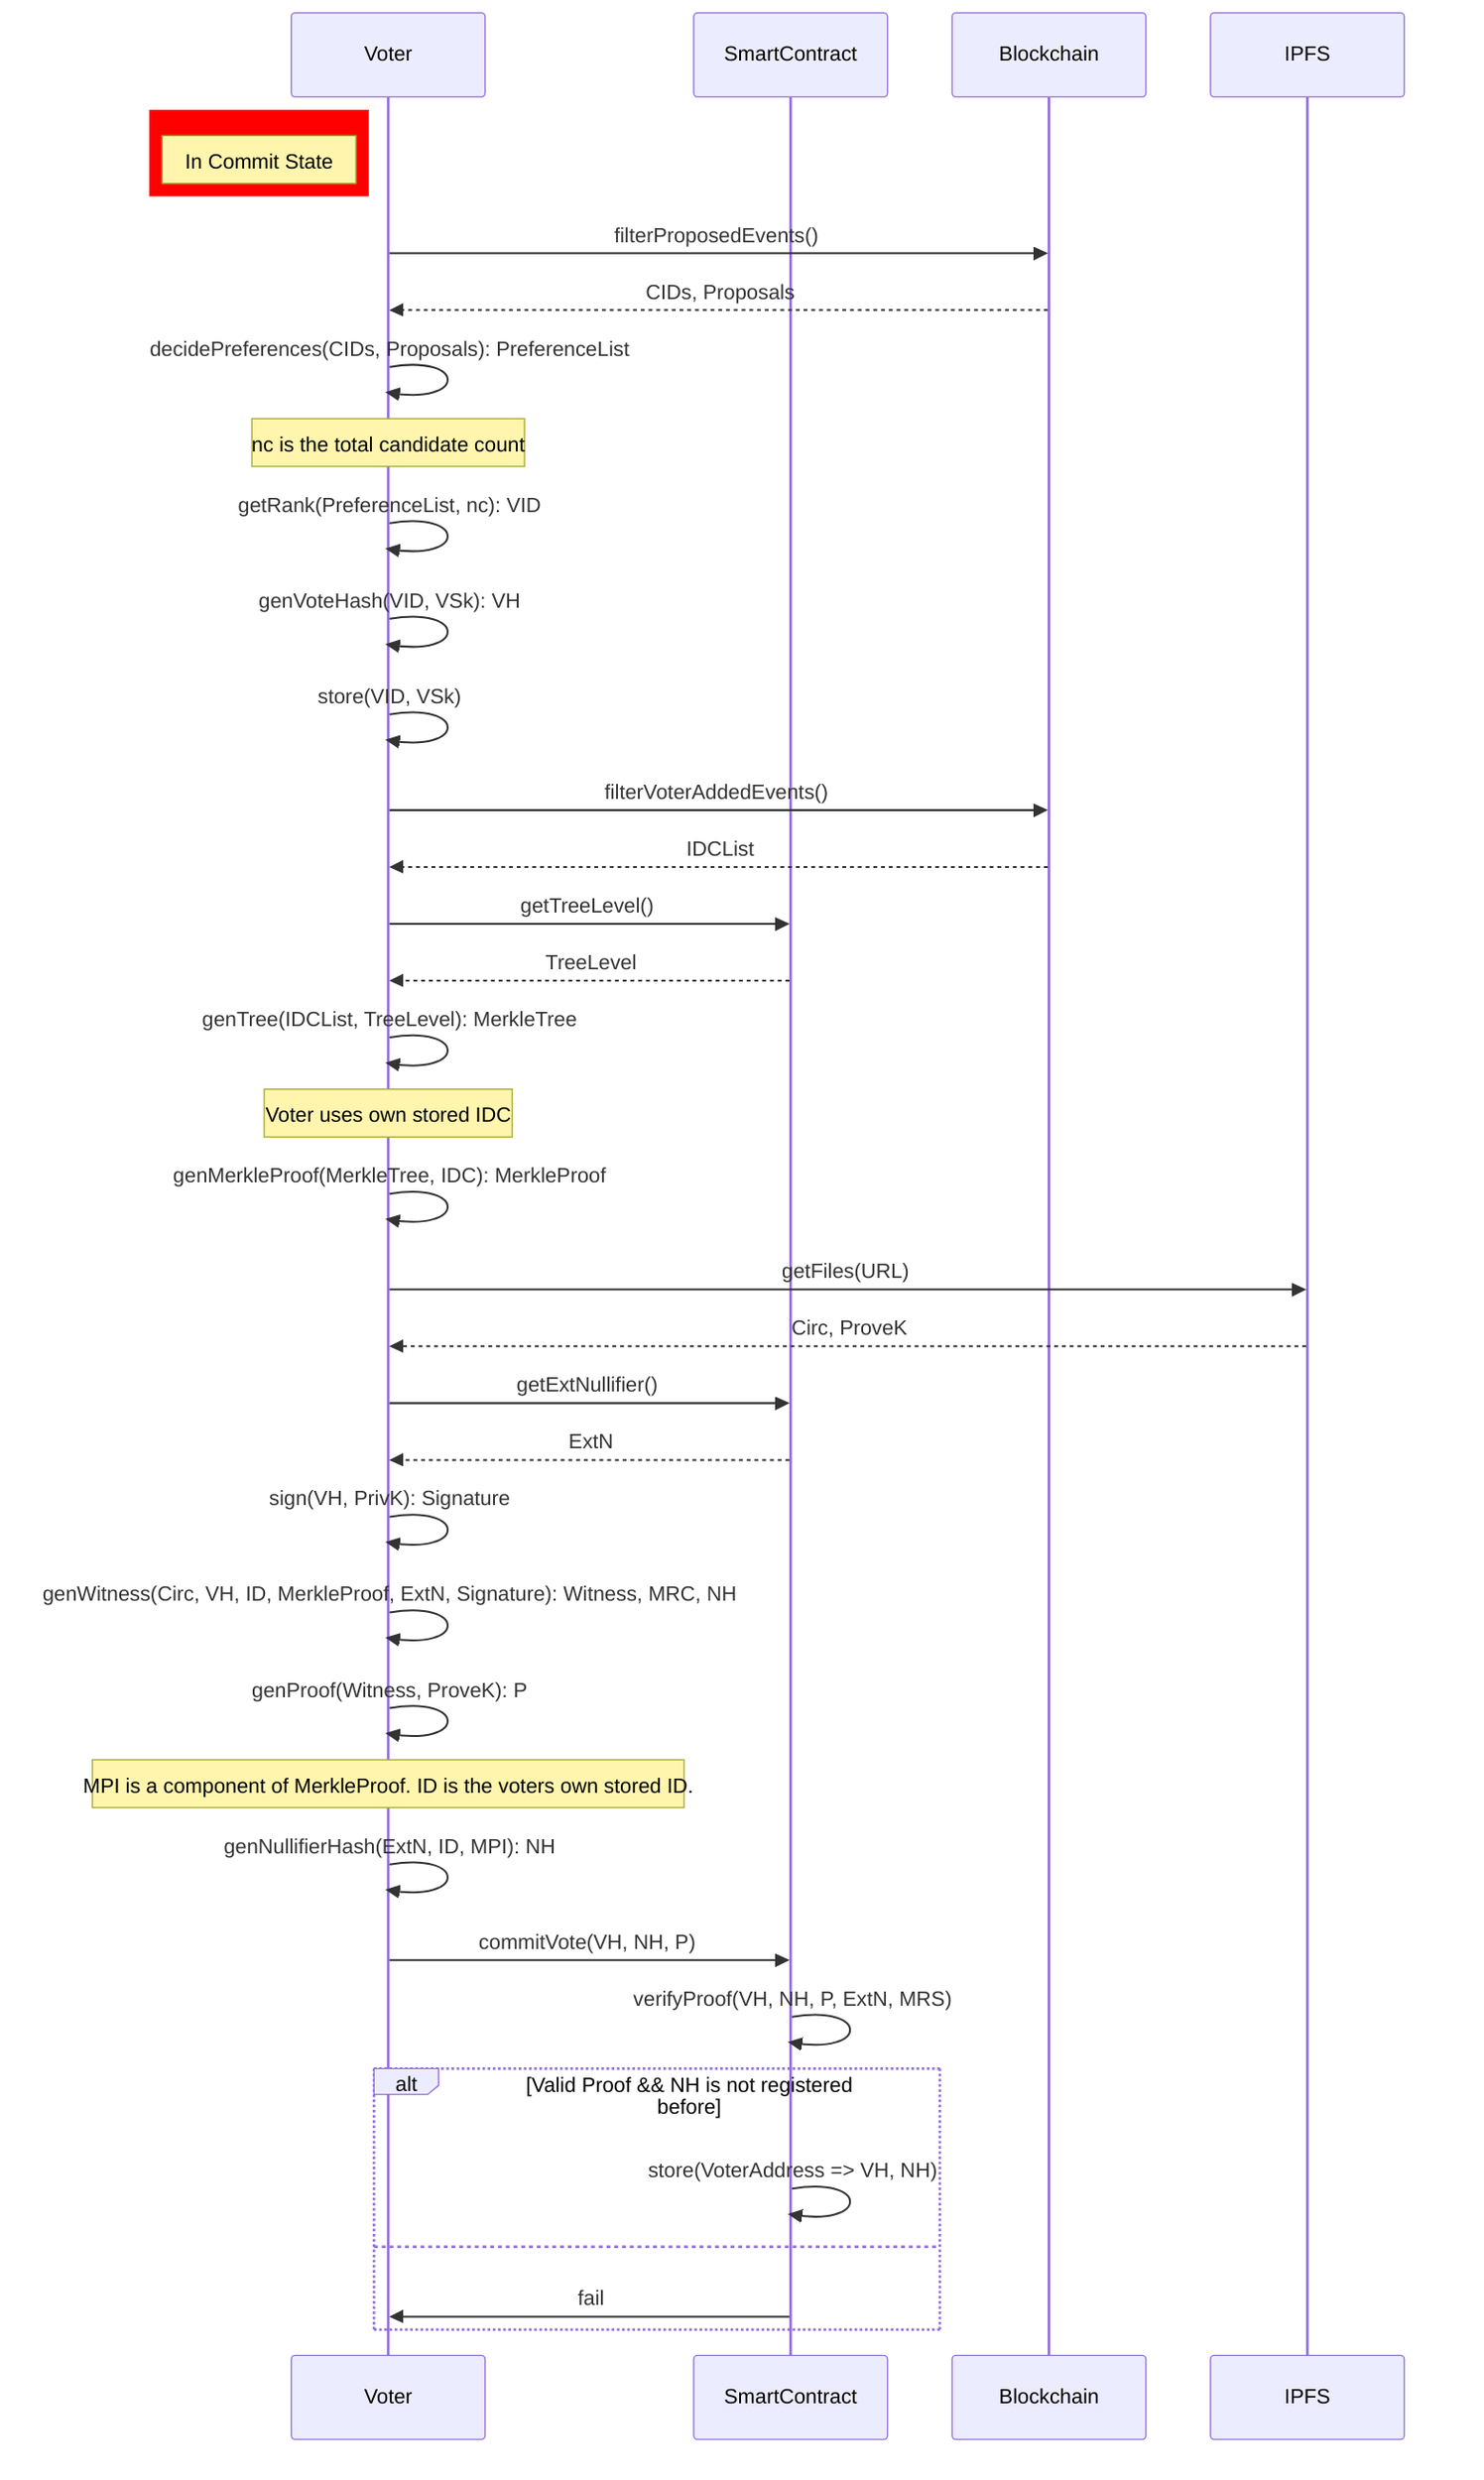 sequenceDiagram
participant Voter
rect rgb(255, 0, 0)
note left of Voter: In Commit State
end
participant SC as SmartContract
Voter->>Blockchain: filterProposedEvents()
Blockchain-->>Voter: CIDs, Proposals
Voter->>Voter: decidePreferences(CIDs, Proposals): PreferenceList
Note over Voter,Voter: nc is the total candidate count
Voter->>Voter: getRank(PreferenceList, nc): VID
Voter->>Voter: genVoteHash(VID, VSk): VH
Voter->>Voter: store(VID, VSk)
Voter->>Blockchain: filterVoterAddedEvents()
Blockchain-->>Voter: IDCList
Voter->>SC: getTreeLevel()
SC-->>Voter: TreeLevel
Voter->>Voter: genTree(IDCList, TreeLevel): MerkleTree
Note over Voter,Voter: Voter uses own stored IDC
Voter->>Voter: genMerkleProof(MerkleTree, IDC): MerkleProof
Voter ->> IPFS: getFiles(URL)
IPFS -->> Voter: Circ, ProveK
Voter->>SC: getExtNullifier()
SC-->>Voter: ExtN
Voter ->>Voter: sign(VH, PrivK): Signature
Voter->>Voter: genWitness(Circ, VH, ID, MerkleProof, ExtN, Signature): Witness, MRC, NH
Voter->>Voter: genProof(Witness, ProveK): P
Note over Voter: MPI is a component of MerkleProof. ID is the voters own stored ID.
Voter->>Voter: genNullifierHash(ExtN, ID, MPI): NH
Voter->>SC: commitVote(VH, NH, P)
SC->>SC: verifyProof(VH, NH, P, ExtN, MRS)
alt Valid Proof && NH is not registered before
  SC->>SC:store(VoterAddress => VH, NH)
else
  SC->>Voter: fail
end